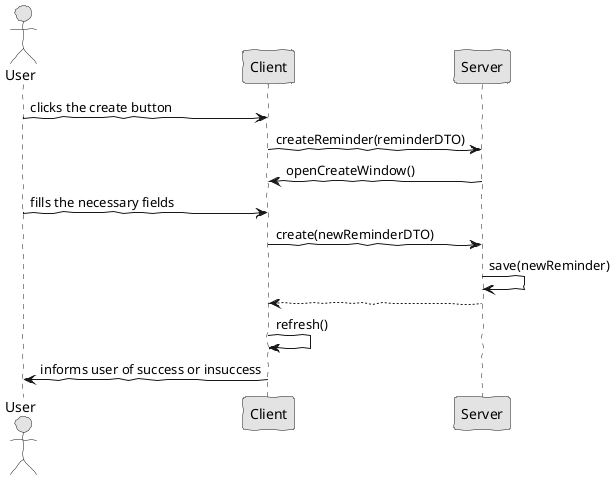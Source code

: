 @startuml  analysis.png
skinparam handwritten true
skinparam monochrome true
skinparam packageStyle rect
skinparam defaultFontName FG Virgil
skinparam shadowing false

actor User

User->Client   : clicks the create button
Client->Server : createReminder(reminderDTO)
Server->Client : openCreateWindow()
User->Client   : fills the necessary fields
Client->Server : create(newReminderDTO)
Server->Server : save(newReminder)
Server-->Client :
Client->Client : refresh()
Client->User   : informs user of success or insuccess

@enduml